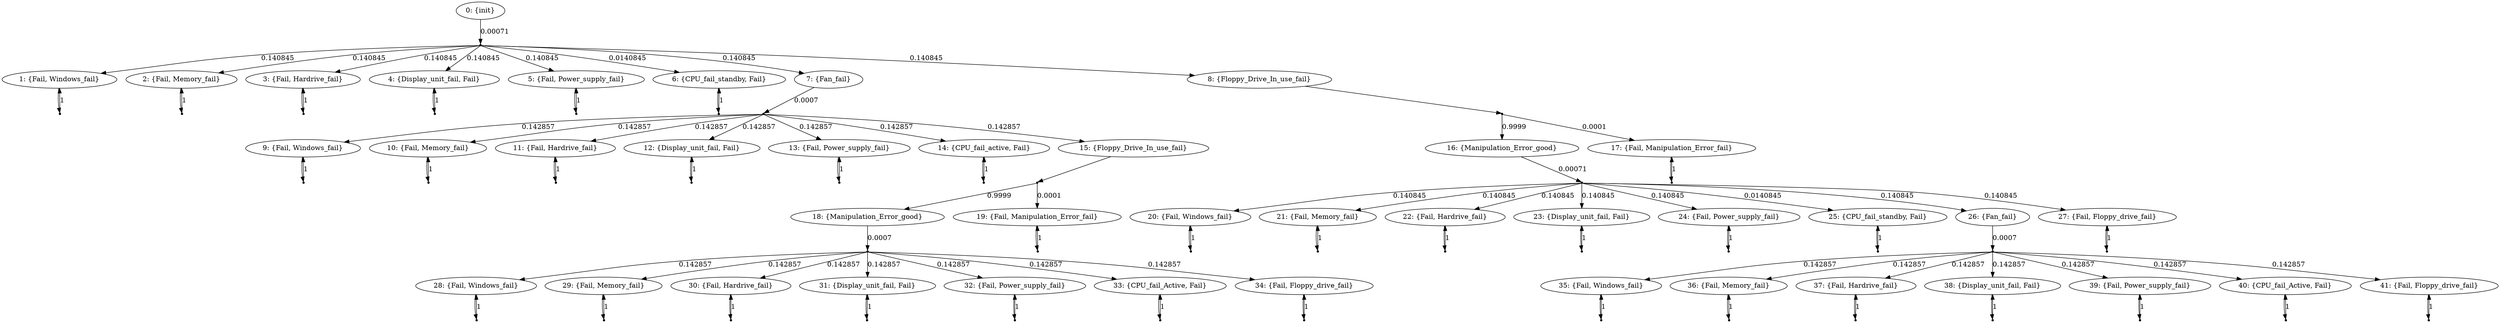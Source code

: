 digraph model {
	0 [ label = "0: {init}" ];
	1 [ label = "1: {Fail, Windows_fail}" ];
	2 [ label = "2: {Fail, Memory_fail}" ];
	3 [ label = "3: {Fail, Hardrive_fail}" ];
	4 [ label = "4: {Display_unit_fail, Fail}" ];
	5 [ label = "5: {Fail, Power_supply_fail}" ];
	6 [ label = "6: {CPU_fail_standby, Fail}" ];
	7 [ label = "7: {Fan_fail}" ];
	8 [ label = "8: {Floppy_Drive_In_use_fail}" ];
	9 [ label = "9: {Fail, Windows_fail}" ];
	10 [ label = "10: {Fail, Memory_fail}" ];
	11 [ label = "11: {Fail, Hardrive_fail}" ];
	12 [ label = "12: {Display_unit_fail, Fail}" ];
	13 [ label = "13: {Fail, Power_supply_fail}" ];
	14 [ label = "14: {CPU_fail_active, Fail}" ];
	15 [ label = "15: {Floppy_Drive_In_use_fail}" ];
	16 [ label = "16: {Manipulation_Error_good}" ];
	17 [ label = "17: {Fail, Manipulation_Error_fail}" ];
	18 [ label = "18: {Manipulation_Error_good}" ];
	19 [ label = "19: {Fail, Manipulation_Error_fail}" ];
	20 [ label = "20: {Fail, Windows_fail}" ];
	21 [ label = "21: {Fail, Memory_fail}" ];
	22 [ label = "22: {Fail, Hardrive_fail}" ];
	23 [ label = "23: {Display_unit_fail, Fail}" ];
	24 [ label = "24: {Fail, Power_supply_fail}" ];
	25 [ label = "25: {CPU_fail_standby, Fail}" ];
	26 [ label = "26: {Fan_fail}" ];
	27 [ label = "27: {Fail, Floppy_drive_fail}" ];
	28 [ label = "28: {Fail, Windows_fail}" ];
	29 [ label = "29: {Fail, Memory_fail}" ];
	30 [ label = "30: {Fail, Hardrive_fail}" ];
	31 [ label = "31: {Display_unit_fail, Fail}" ];
	32 [ label = "32: {Fail, Power_supply_fail}" ];
	33 [ label = "33: {CPU_fail_Active, Fail}" ];
	34 [ label = "34: {Fail, Floppy_drive_fail}" ];
	35 [ label = "35: {Fail, Windows_fail}" ];
	36 [ label = "36: {Fail, Memory_fail}" ];
	37 [ label = "37: {Fail, Hardrive_fail}" ];
	38 [ label = "38: {Display_unit_fail, Fail}" ];
	39 [ label = "39: {Fail, Power_supply_fail}" ];
	40 [ label = "40: {CPU_fail_Active, Fail}" ];
	41 [ label = "41: {Fail, Floppy_drive_fail}" ];
	"0c0" [shape = "point"];
	0 -> "0c0" [ label = "0.00071"]
;
	"0c0" -> 1 [ label= "0.140845" ];
	"0c0" -> 2 [ label= "0.140845" ];
	"0c0" -> 3 [ label= "0.140845" ];
	"0c0" -> 4 [ label= "0.140845" ];
	"0c0" -> 5 [ label= "0.140845" ];
	"0c0" -> 6 [ label= "0.0140845" ];
	"0c0" -> 7 [ label= "0.140845" ];
	"0c0" -> 8 [ label= "0.140845" ];
	"1c0" [shape = "point"];
	1 -> "1c0";
	"1c0" -> 1 [ label= "1" ];
	"2c0" [shape = "point"];
	2 -> "2c0";
	"2c0" -> 2 [ label= "1" ];
	"3c0" [shape = "point"];
	3 -> "3c0";
	"3c0" -> 3 [ label= "1" ];
	"4c0" [shape = "point"];
	4 -> "4c0";
	"4c0" -> 4 [ label= "1" ];
	"5c0" [shape = "point"];
	5 -> "5c0";
	"5c0" -> 5 [ label= "1" ];
	"6c0" [shape = "point"];
	6 -> "6c0";
	"6c0" -> 6 [ label= "1" ];
	"7c0" [shape = "point"];
	7 -> "7c0" [ label = "0.0007"]
;
	"7c0" -> 9 [ label= "0.142857" ];
	"7c0" -> 10 [ label= "0.142857" ];
	"7c0" -> 11 [ label= "0.142857" ];
	"7c0" -> 12 [ label= "0.142857" ];
	"7c0" -> 13 [ label= "0.142857" ];
	"7c0" -> 14 [ label= "0.142857" ];
	"7c0" -> 15 [ label= "0.142857" ];
	"8c0" [shape = "point"];
	8 -> "8c0";
	"8c0" -> 16 [ label= "0.9999" ];
	"8c0" -> 17 [ label= "0.0001" ];
	"9c0" [shape = "point"];
	9 -> "9c0";
	"9c0" -> 9 [ label= "1" ];
	"10c0" [shape = "point"];
	10 -> "10c0";
	"10c0" -> 10 [ label= "1" ];
	"11c0" [shape = "point"];
	11 -> "11c0";
	"11c0" -> 11 [ label= "1" ];
	"12c0" [shape = "point"];
	12 -> "12c0";
	"12c0" -> 12 [ label= "1" ];
	"13c0" [shape = "point"];
	13 -> "13c0";
	"13c0" -> 13 [ label= "1" ];
	"14c0" [shape = "point"];
	14 -> "14c0";
	"14c0" -> 14 [ label= "1" ];
	"15c0" [shape = "point"];
	15 -> "15c0";
	"15c0" -> 18 [ label= "0.9999" ];
	"15c0" -> 19 [ label= "0.0001" ];
	"16c0" [shape = "point"];
	16 -> "16c0" [ label = "0.00071"]
;
	"16c0" -> 20 [ label= "0.140845" ];
	"16c0" -> 21 [ label= "0.140845" ];
	"16c0" -> 22 [ label= "0.140845" ];
	"16c0" -> 23 [ label= "0.140845" ];
	"16c0" -> 24 [ label= "0.140845" ];
	"16c0" -> 25 [ label= "0.0140845" ];
	"16c0" -> 26 [ label= "0.140845" ];
	"16c0" -> 27 [ label= "0.140845" ];
	"17c0" [shape = "point"];
	17 -> "17c0";
	"17c0" -> 17 [ label= "1" ];
	"18c0" [shape = "point"];
	18 -> "18c0" [ label = "0.0007"]
;
	"18c0" -> 28 [ label= "0.142857" ];
	"18c0" -> 29 [ label= "0.142857" ];
	"18c0" -> 30 [ label= "0.142857" ];
	"18c0" -> 31 [ label= "0.142857" ];
	"18c0" -> 32 [ label= "0.142857" ];
	"18c0" -> 33 [ label= "0.142857" ];
	"18c0" -> 34 [ label= "0.142857" ];
	"19c0" [shape = "point"];
	19 -> "19c0";
	"19c0" -> 19 [ label= "1" ];
	"20c0" [shape = "point"];
	20 -> "20c0";
	"20c0" -> 20 [ label= "1" ];
	"21c0" [shape = "point"];
	21 -> "21c0";
	"21c0" -> 21 [ label= "1" ];
	"22c0" [shape = "point"];
	22 -> "22c0";
	"22c0" -> 22 [ label= "1" ];
	"23c0" [shape = "point"];
	23 -> "23c0";
	"23c0" -> 23 [ label= "1" ];
	"24c0" [shape = "point"];
	24 -> "24c0";
	"24c0" -> 24 [ label= "1" ];
	"25c0" [shape = "point"];
	25 -> "25c0";
	"25c0" -> 25 [ label= "1" ];
	"26c0" [shape = "point"];
	26 -> "26c0" [ label = "0.0007"]
;
	"26c0" -> 35 [ label= "0.142857" ];
	"26c0" -> 36 [ label= "0.142857" ];
	"26c0" -> 37 [ label= "0.142857" ];
	"26c0" -> 38 [ label= "0.142857" ];
	"26c0" -> 39 [ label= "0.142857" ];
	"26c0" -> 40 [ label= "0.142857" ];
	"26c0" -> 41 [ label= "0.142857" ];
	"27c0" [shape = "point"];
	27 -> "27c0";
	"27c0" -> 27 [ label= "1" ];
	"28c0" [shape = "point"];
	28 -> "28c0";
	"28c0" -> 28 [ label= "1" ];
	"29c0" [shape = "point"];
	29 -> "29c0";
	"29c0" -> 29 [ label= "1" ];
	"30c0" [shape = "point"];
	30 -> "30c0";
	"30c0" -> 30 [ label= "1" ];
	"31c0" [shape = "point"];
	31 -> "31c0";
	"31c0" -> 31 [ label= "1" ];
	"32c0" [shape = "point"];
	32 -> "32c0";
	"32c0" -> 32 [ label= "1" ];
	"33c0" [shape = "point"];
	33 -> "33c0";
	"33c0" -> 33 [ label= "1" ];
	"34c0" [shape = "point"];
	34 -> "34c0";
	"34c0" -> 34 [ label= "1" ];
	"35c0" [shape = "point"];
	35 -> "35c0";
	"35c0" -> 35 [ label= "1" ];
	"36c0" [shape = "point"];
	36 -> "36c0";
	"36c0" -> 36 [ label= "1" ];
	"37c0" [shape = "point"];
	37 -> "37c0";
	"37c0" -> 37 [ label= "1" ];
	"38c0" [shape = "point"];
	38 -> "38c0";
	"38c0" -> 38 [ label= "1" ];
	"39c0" [shape = "point"];
	39 -> "39c0";
	"39c0" -> 39 [ label= "1" ];
	"40c0" [shape = "point"];
	40 -> "40c0";
	"40c0" -> 40 [ label= "1" ];
	"41c0" [shape = "point"];
	41 -> "41c0";
	"41c0" -> 41 [ label= "1" ];
}

